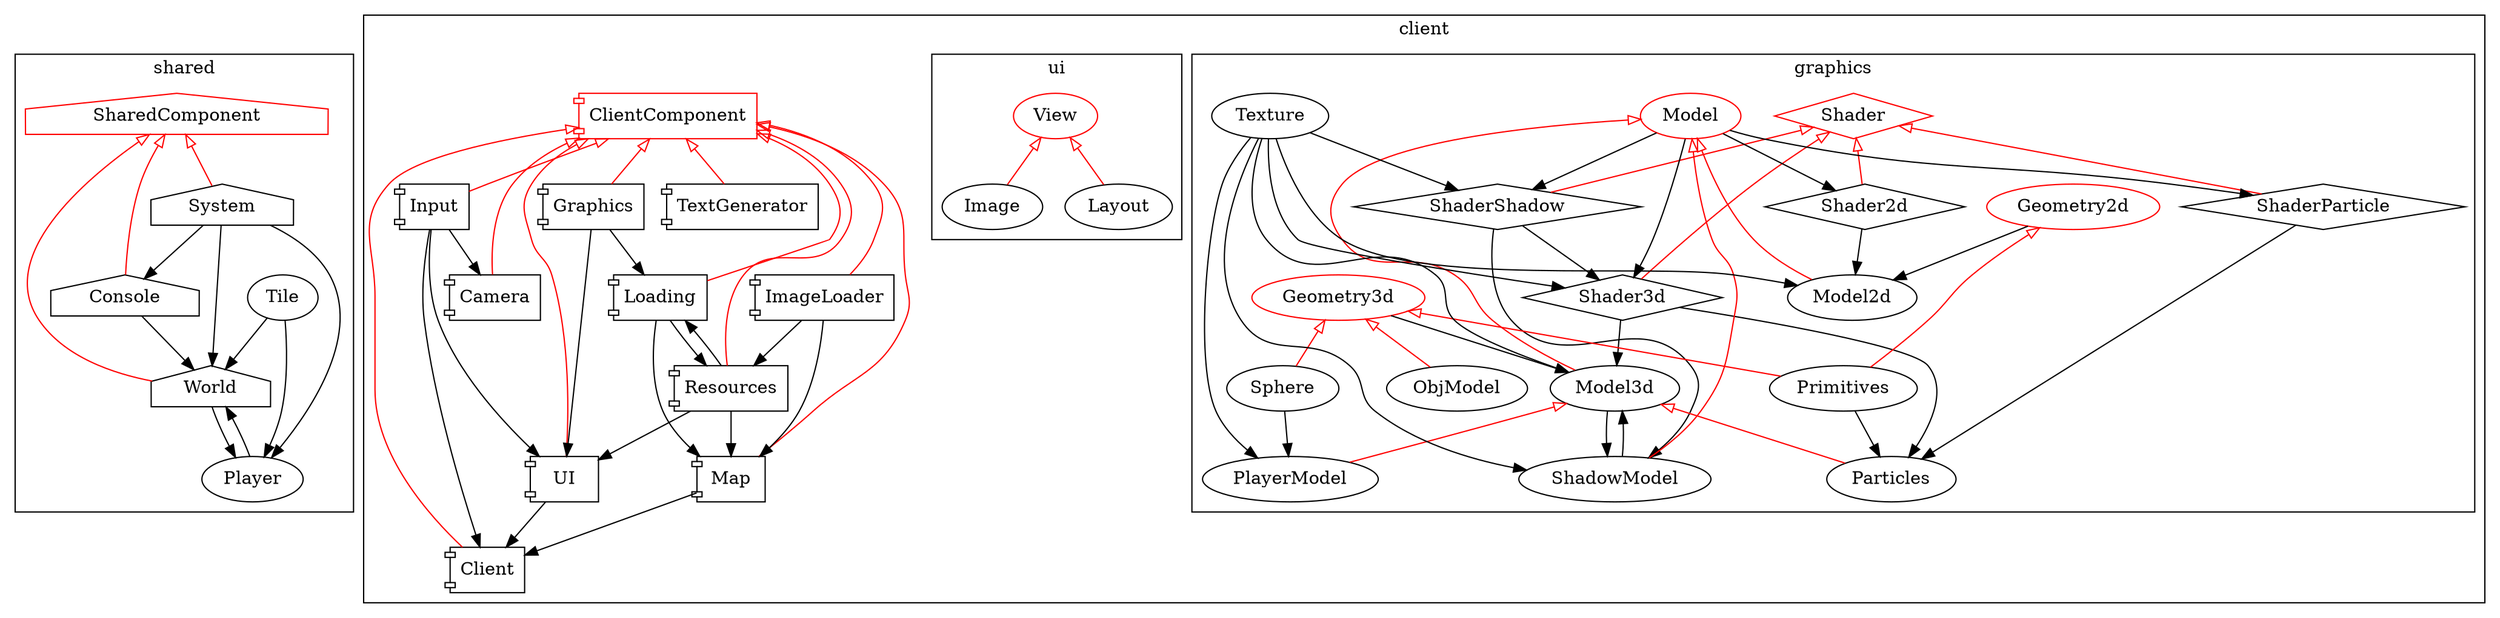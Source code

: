  digraph tee3d {
 	subgraph cluster_0 {
 		label="shared";
 		SharedComponent [shape=house color=red];
 		Console [shape=house];
	 	System [shape=house];
	 	World [shape=house];
	 	Tile;
	 	Player;
		SharedComponent->Console[color=red arrowhead=none arrowtail=empty dir=back];
		SharedComponent->System[color=red arrowhead=none arrowtail=empty dir=back];
		SharedComponent->World[color=red arrowhead=none arrowtail=empty dir=back];
		World->Player;
		System->Player;
		Tile->Player;
		Player->World;
		Tile->World;
		Console->World;
		System->World;
		System->Console;
 	}
 	subgraph cluster_1 {
 		label="client";
	 	ClientComponent [shape=component color=red];
	 	Client [shape=component];
	 	Graphics [shape=component];
	 	Camera [shape=component];
	 	Resources [shape=component];
	 	Input [shape=component];
	 	Map [shape=component];
	 	TextGenerator [shape=component];
	 	ImageLoader [shape=component];
	 	Loading [shape=component];
	 	UI [shape=component];

		ClientComponent->Camera[color=red arrowhead=none arrowtail=empty dir=back];
		ClientComponent->Client[color=red arrowhead=none arrowtail=empty dir=back];
		ClientComponent->Graphics[color=red arrowhead=none arrowtail=empty dir=back];
		ClientComponent->Resources[color=red arrowhead=none arrowtail=empty dir=back];
		ClientComponent->Input[color=red arrowhead=none arrowtail=empty dir=back];
		ClientComponent->Map[color=red arrowhead=none arrowtail=empty dir=back];
		ClientComponent->TextGenerator[color=red arrowhead=none arrowtail=empty dir=back];
		ClientComponent->ImageLoader[color=red arrowhead=none arrowtail=empty dir=back];
		ClientComponent->Loading[color=red arrowhead=none arrowtail=empty dir=back];
		ClientComponent->UI[color=red arrowhead=none arrowtail=empty dir=back];

		Input->Client;
		Input->Camera;
		ImageLoader->Map;
		ImageLoader->Resources->Map;
		Loading->Map;
		Loading->Resources;
		Graphics->Loading;
		Resources->Loading;
		Graphics->UI;
		Resources->UI;
		Input->UI;
		UI->Client;
		Map->Client;

	 	subgraph cluster_2 {
	 		label="graphics";
			Shader [shape=diamond color=red];
			Shader3d [shape=diamond];
			ShaderShadow [shape=diamond];
			Shader2d [shape=diamond];
			ShaderParticle [shape=diamond];
			Model [color=red];
			Geometry3d[color=red];
			Geometry2d[color=red];
			Model3d;
			Model2d;
			ShadowModel;
			PlayerModel;
			Particles;
			ObjModel;
			Primitives;
			Sphere;
			Texture;
			Model->Model3d->PlayerModel[color=red arrowhead=none arrowtail=empty dir=back];
			Model->ShadowModel[color=red arrowhead=none arrowtail=empty dir=back];
			Model->Model2d[color=red arrowhead=none arrowtail=empty dir=back];
			Shader->Shader3d[color=red arrowhead=none arrowtail=empty dir=back];
			Shader->ShaderShadow[color=red arrowhead=none arrowtail=empty dir=back];
			Shader->ShaderParticle[color=red arrowhead=none arrowtail=empty dir=back];
			Shader->Shader2d[color=red arrowhead=none arrowtail=empty dir=back];
			Geometry3d->ObjModel[color=red arrowhead=none arrowtail=empty dir=back];
			Geometry3d->Primitives[color=red arrowhead=none arrowtail=empty dir=back];
			Geometry3d->Sphere[color=red arrowhead=none arrowtail=empty dir=back];
			Geometry2d->Primitives[color=red arrowhead=none arrowtail=empty dir=back];
			Model3d->Particles[color=red arrowhead=none arrowtail=empty dir=back];

			Shader3d->Model3d;
			Texture->Model3d;
			ShadowModel->Model3d;
			Geometry3d->Model3d;
			Shader2d->Model2d;
			Texture->Model2d;
			Geometry2d->Model2d;
			Texture->PlayerModel;
			Sphere->PlayerModel;
			Model->Shader3d;
			Texture->Shader3d;
			ShaderShadow->Shader3d;
			Model->Shader2d;
			Texture->ShaderShadow;
			Model->ShaderShadow;
			Model->ShaderParticle;
			Model3d->ShadowModel;
			ShaderShadow->ShadowModel;
			Texture->ShadowModel;
			Shader3d->Particles;
			ShaderParticle->Particles;
			Primitives->Particles;
	 	}
	 	/*
		Graphics->Model3d;
		Graphics->Model2d;
		Resources->PlayerModel;
		Camera->Shader3d;
		Graphics->Shader3d;
		Graphics->Shader2d;
		Shader->Graphics;
		Camera->ShaderShadow;
		Graphics->ShaderShadow;
		Camera->ShaderParticle;
		Graphics->ShaderParticle;
		Loading->PlayerModel;

		PlayerModel->Resources;
		Texture->Resources;
		Model3d->Resources;
		Primitives->Resources;
		ObjModel->Resources;
		Model3d->Map;
		PlayerModel->Map;
		Primitives->Map;
		Texture->TextGenerator;
		Texture->ImageLoader;
		Model2d->Loading;
		Primitives->Loading;
		*/
		subgraph cluster_3 {
			label="ui";
			View[color=red];
			Layout;
			Image;
			View->Layout[color=red arrowhead=none arrowtail=empty dir=back];
			View->Image[color=red arrowhead=none arrowtail=empty dir=back];
		}
		/*
		Texture->Image;
		Model2d->Image;
		Primitives->Image;

		UI->View;

		Layout->UI;
		Image->UI;
		*/
 	}
 	/*
	SharedComponent->ClientComponent[color=red arrowhead=none arrowtail=empty dir=back];
	System->Camera;
	Map->Client;
	Console->Client;
	Console->Graphics;
	System->Resources;
	World->Map;
	Tile->Map;
	Console->TextGenerator;
	System->TextGenerator;
	Console->ImageLoader;
	System->ImageLoader;
	System->Loading;

		Player->PlayerModel;
		System->PlayerModel;
		Console->Shader;
		System->Shader;
		System->Texture;
		Graphics->Texture;
		System->ObjModel;
		System->ShaderParticle;
		*/
}
